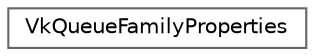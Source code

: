 digraph "类继承关系图"
{
 // LATEX_PDF_SIZE
  bgcolor="transparent";
  edge [fontname=Helvetica,fontsize=10,labelfontname=Helvetica,labelfontsize=10];
  node [fontname=Helvetica,fontsize=10,shape=box,height=0.2,width=0.4];
  rankdir="LR";
  Node0 [id="Node000000",label="VkQueueFamilyProperties",height=0.2,width=0.4,color="grey40", fillcolor="white", style="filled",URL="$struct_vk_queue_family_properties.html",tooltip=" "];
}
